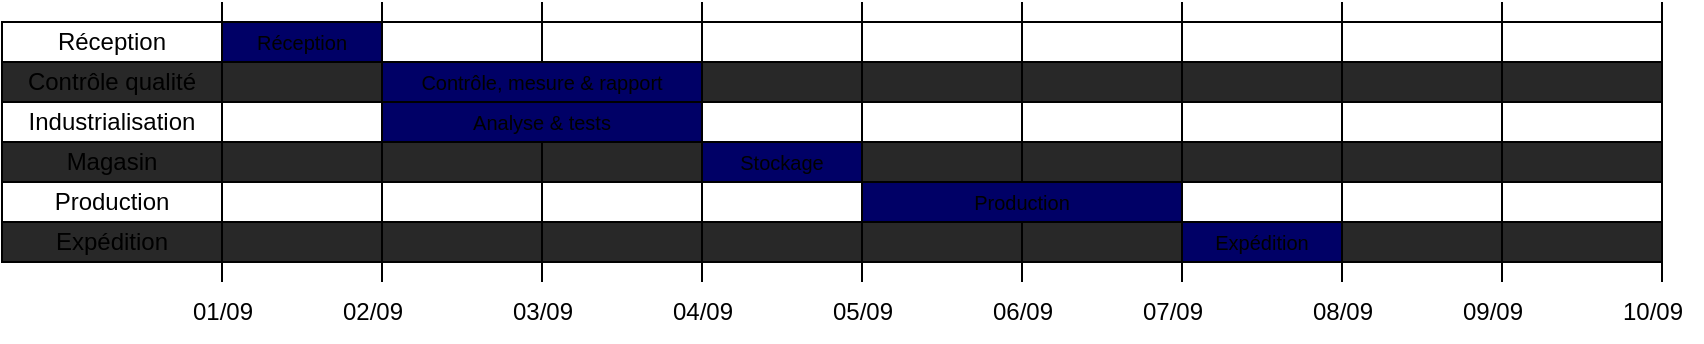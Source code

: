 <mxfile version="28.1.2">
  <diagram name="Page-1" id="AcoLENiekasxiTHqSIOo">
    <mxGraphModel dx="983" dy="580" grid="1" gridSize="10" guides="1" tooltips="1" connect="1" arrows="1" fold="1" page="1" pageScale="1" pageWidth="827" pageHeight="1169" math="0" shadow="0">
      <root>
        <mxCell id="0" />
        <mxCell id="1" parent="0" />
        <mxCell id="MMdVLe4UEXJUQT5hQaAA-15" value="" style="rounded=0;whiteSpace=wrap;html=1;" vertex="1" parent="1">
          <mxGeometry x="160" y="120" width="640" height="20" as="geometry" />
        </mxCell>
        <mxCell id="MMdVLe4UEXJUQT5hQaAA-16" value="" style="rounded=0;whiteSpace=wrap;html=1;fillColor=#282828;" vertex="1" parent="1">
          <mxGeometry x="160" y="140" width="640" height="20" as="geometry" />
        </mxCell>
        <mxCell id="MMdVLe4UEXJUQT5hQaAA-31" value="Réception" style="rounded=0;whiteSpace=wrap;html=1;" vertex="1" parent="1">
          <mxGeometry x="50" y="120" width="110" height="20" as="geometry" />
        </mxCell>
        <mxCell id="MMdVLe4UEXJUQT5hQaAA-32" value="Contrôle qualité" style="rounded=0;whiteSpace=wrap;html=1;fillColor=#282828;" vertex="1" parent="1">
          <mxGeometry x="50" y="140" width="110" height="20" as="geometry" />
        </mxCell>
        <mxCell id="MMdVLe4UEXJUQT5hQaAA-43" value="Industrialisation" style="rounded=0;whiteSpace=wrap;html=1;" vertex="1" parent="1">
          <mxGeometry x="50" y="160" width="110" height="20" as="geometry" />
        </mxCell>
        <mxCell id="MMdVLe4UEXJUQT5hQaAA-44" value="Magasin" style="rounded=0;whiteSpace=wrap;html=1;fillColor=#282828;" vertex="1" parent="1">
          <mxGeometry x="50" y="180" width="110" height="20" as="geometry" />
        </mxCell>
        <mxCell id="MMdVLe4UEXJUQT5hQaAA-45" value="Production" style="rounded=0;whiteSpace=wrap;html=1;" vertex="1" parent="1">
          <mxGeometry x="50" y="200" width="110" height="20" as="geometry" />
        </mxCell>
        <mxCell id="MMdVLe4UEXJUQT5hQaAA-46" value="Expédition" style="rounded=0;whiteSpace=wrap;html=1;fillColor=#282828;" vertex="1" parent="1">
          <mxGeometry x="50" y="220" width="110" height="20" as="geometry" />
        </mxCell>
        <mxCell id="MMdVLe4UEXJUQT5hQaAA-56" value="" style="rounded=0;whiteSpace=wrap;html=1;fillColor=#282828;" vertex="1" parent="1">
          <mxGeometry x="160" y="180" width="640" height="20" as="geometry" />
        </mxCell>
        <mxCell id="MMdVLe4UEXJUQT5hQaAA-57" value="" style="rounded=0;whiteSpace=wrap;html=1;" vertex="1" parent="1">
          <mxGeometry x="160" y="160" width="640" height="20" as="geometry" />
        </mxCell>
        <mxCell id="MMdVLe4UEXJUQT5hQaAA-60" value="" style="rounded=0;whiteSpace=wrap;html=1;fillColor=#282828;" vertex="1" parent="1">
          <mxGeometry x="160" y="220" width="640" height="20" as="geometry" />
        </mxCell>
        <mxCell id="MMdVLe4UEXJUQT5hQaAA-61" value="" style="rounded=0;whiteSpace=wrap;html=1;" vertex="1" parent="1">
          <mxGeometry x="160" y="200" width="640" height="20" as="geometry" />
        </mxCell>
        <mxCell id="MMdVLe4UEXJUQT5hQaAA-68" value="" style="endArrow=none;html=1;rounded=0;" edge="1" parent="1">
          <mxGeometry width="50" height="50" relative="1" as="geometry">
            <mxPoint x="160" y="250" as="sourcePoint" />
            <mxPoint x="160" y="110" as="targetPoint" />
          </mxGeometry>
        </mxCell>
        <mxCell id="MMdVLe4UEXJUQT5hQaAA-69" value="" style="endArrow=none;html=1;rounded=0;" edge="1" parent="1">
          <mxGeometry width="50" height="50" relative="1" as="geometry">
            <mxPoint x="240" y="250" as="sourcePoint" />
            <mxPoint x="240" y="110" as="targetPoint" />
          </mxGeometry>
        </mxCell>
        <mxCell id="MMdVLe4UEXJUQT5hQaAA-70" value="" style="endArrow=none;html=1;rounded=0;" edge="1" parent="1">
          <mxGeometry width="50" height="50" relative="1" as="geometry">
            <mxPoint x="400" y="250" as="sourcePoint" />
            <mxPoint x="400" y="110" as="targetPoint" />
          </mxGeometry>
        </mxCell>
        <mxCell id="MMdVLe4UEXJUQT5hQaAA-71" value="" style="endArrow=none;html=1;rounded=0;" edge="1" parent="1">
          <mxGeometry width="50" height="50" relative="1" as="geometry">
            <mxPoint x="320" y="250" as="sourcePoint" />
            <mxPoint x="320" y="110" as="targetPoint" />
          </mxGeometry>
        </mxCell>
        <mxCell id="MMdVLe4UEXJUQT5hQaAA-72" value="" style="endArrow=none;html=1;rounded=0;" edge="1" parent="1">
          <mxGeometry width="50" height="50" relative="1" as="geometry">
            <mxPoint x="560" y="250" as="sourcePoint" />
            <mxPoint x="560" y="110" as="targetPoint" />
          </mxGeometry>
        </mxCell>
        <mxCell id="MMdVLe4UEXJUQT5hQaAA-73" value="" style="endArrow=none;html=1;rounded=0;" edge="1" parent="1">
          <mxGeometry width="50" height="50" relative="1" as="geometry">
            <mxPoint x="480" y="250" as="sourcePoint" />
            <mxPoint x="480" y="110" as="targetPoint" />
          </mxGeometry>
        </mxCell>
        <mxCell id="MMdVLe4UEXJUQT5hQaAA-74" value="" style="endArrow=none;html=1;rounded=0;" edge="1" parent="1">
          <mxGeometry width="50" height="50" relative="1" as="geometry">
            <mxPoint x="720" y="250" as="sourcePoint" />
            <mxPoint x="720" y="110" as="targetPoint" />
          </mxGeometry>
        </mxCell>
        <mxCell id="MMdVLe4UEXJUQT5hQaAA-75" value="" style="endArrow=none;html=1;rounded=0;" edge="1" parent="1">
          <mxGeometry width="50" height="50" relative="1" as="geometry">
            <mxPoint x="640" y="250" as="sourcePoint" />
            <mxPoint x="640" y="110" as="targetPoint" />
          </mxGeometry>
        </mxCell>
        <mxCell id="MMdVLe4UEXJUQT5hQaAA-76" value="" style="endArrow=none;html=1;rounded=0;" edge="1" parent="1">
          <mxGeometry width="50" height="50" relative="1" as="geometry">
            <mxPoint x="800" y="250" as="sourcePoint" />
            <mxPoint x="800" y="110" as="targetPoint" />
          </mxGeometry>
        </mxCell>
        <mxCell id="MMdVLe4UEXJUQT5hQaAA-77" value="&lt;font style=&quot;font-size: 10px;&quot;&gt;Réception&lt;/font&gt;" style="rounded=0;whiteSpace=wrap;html=1;fillColor=#000066;" vertex="1" parent="1">
          <mxGeometry x="160" y="120" width="80" height="20" as="geometry" />
        </mxCell>
        <mxCell id="MMdVLe4UEXJUQT5hQaAA-78" value="&lt;font style=&quot;font-size: 10px;&quot;&gt;Contrôle, mesure &amp;amp; rapport&lt;/font&gt;" style="rounded=0;whiteSpace=wrap;html=1;fillColor=#000066;" vertex="1" parent="1">
          <mxGeometry x="240" y="140" width="160" height="20" as="geometry" />
        </mxCell>
        <mxCell id="MMdVLe4UEXJUQT5hQaAA-79" value="&lt;font style=&quot;font-size: 10px;&quot;&gt;Analyse &amp;amp; tests&lt;/font&gt;" style="rounded=0;whiteSpace=wrap;html=1;fillColor=#000066;" vertex="1" parent="1">
          <mxGeometry x="240" y="160" width="160" height="20" as="geometry" />
        </mxCell>
        <mxCell id="MMdVLe4UEXJUQT5hQaAA-80" value="&lt;font style=&quot;font-size: 10px;&quot;&gt;Stockage&lt;/font&gt;" style="rounded=0;whiteSpace=wrap;html=1;fillColor=#000066;" vertex="1" parent="1">
          <mxGeometry x="400" y="180" width="80" height="20" as="geometry" />
        </mxCell>
        <mxCell id="MMdVLe4UEXJUQT5hQaAA-84" value="&lt;font style=&quot;font-size: 10px;&quot;&gt;Production&lt;/font&gt;" style="rounded=0;whiteSpace=wrap;html=1;fillColor=#000066;" vertex="1" parent="1">
          <mxGeometry x="480" y="200" width="160" height="20" as="geometry" />
        </mxCell>
        <mxCell id="MMdVLe4UEXJUQT5hQaAA-86" value="" style="endArrow=none;html=1;rounded=0;" edge="1" parent="1">
          <mxGeometry width="50" height="50" relative="1" as="geometry">
            <mxPoint x="880" y="250" as="sourcePoint" />
            <mxPoint x="880" y="110" as="targetPoint" />
          </mxGeometry>
        </mxCell>
        <mxCell id="MMdVLe4UEXJUQT5hQaAA-88" value="" style="rounded=0;whiteSpace=wrap;html=1;" vertex="1" parent="1">
          <mxGeometry x="800" y="120" width="80" height="20" as="geometry" />
        </mxCell>
        <mxCell id="MMdVLe4UEXJUQT5hQaAA-89" value="" style="rounded=0;whiteSpace=wrap;html=1;fillColor=#282828;" vertex="1" parent="1">
          <mxGeometry x="800" y="140" width="80" height="20" as="geometry" />
        </mxCell>
        <mxCell id="MMdVLe4UEXJUQT5hQaAA-90" value="" style="rounded=0;whiteSpace=wrap;html=1;" vertex="1" parent="1">
          <mxGeometry x="800" y="160" width="80" height="20" as="geometry" />
        </mxCell>
        <mxCell id="MMdVLe4UEXJUQT5hQaAA-91" value="" style="rounded=0;whiteSpace=wrap;html=1;fillColor=#282828;" vertex="1" parent="1">
          <mxGeometry x="800" y="180" width="80" height="20" as="geometry" />
        </mxCell>
        <mxCell id="MMdVLe4UEXJUQT5hQaAA-94" value="" style="rounded=0;whiteSpace=wrap;html=1;fillColor=#282828;" vertex="1" parent="1">
          <mxGeometry x="800" y="220" width="80" height="20" as="geometry" />
        </mxCell>
        <mxCell id="MMdVLe4UEXJUQT5hQaAA-95" value="" style="rounded=0;whiteSpace=wrap;html=1;" vertex="1" parent="1">
          <mxGeometry x="800" y="200" width="80" height="20" as="geometry" />
        </mxCell>
        <mxCell id="MMdVLe4UEXJUQT5hQaAA-102" value="&lt;font style=&quot;font-size: 10px;&quot;&gt;Expédition&lt;/font&gt;" style="rounded=0;whiteSpace=wrap;html=1;fillColor=#000066;" vertex="1" parent="1">
          <mxGeometry x="640" y="220" width="80" height="20" as="geometry" />
        </mxCell>
        <mxCell id="MMdVLe4UEXJUQT5hQaAA-103" value="01/09" style="text;html=1;align=center;verticalAlign=middle;resizable=0;points=[];autosize=1;strokeColor=none;fillColor=none;" vertex="1" parent="1">
          <mxGeometry x="135" y="250" width="50" height="30" as="geometry" />
        </mxCell>
        <mxCell id="MMdVLe4UEXJUQT5hQaAA-104" value="02/09" style="text;html=1;align=center;verticalAlign=middle;resizable=0;points=[];autosize=1;strokeColor=none;fillColor=none;" vertex="1" parent="1">
          <mxGeometry x="210" y="250" width="50" height="30" as="geometry" />
        </mxCell>
        <mxCell id="MMdVLe4UEXJUQT5hQaAA-105" value="04/09" style="text;html=1;align=center;verticalAlign=middle;resizable=0;points=[];autosize=1;strokeColor=none;fillColor=none;" vertex="1" parent="1">
          <mxGeometry x="375" y="250" width="50" height="30" as="geometry" />
        </mxCell>
        <mxCell id="MMdVLe4UEXJUQT5hQaAA-106" value="03/09" style="text;html=1;align=center;verticalAlign=middle;resizable=0;points=[];autosize=1;strokeColor=none;fillColor=none;" vertex="1" parent="1">
          <mxGeometry x="295" y="250" width="50" height="30" as="geometry" />
        </mxCell>
        <mxCell id="MMdVLe4UEXJUQT5hQaAA-107" value="05/09" style="text;html=1;align=center;verticalAlign=middle;resizable=0;points=[];autosize=1;strokeColor=none;fillColor=none;" vertex="1" parent="1">
          <mxGeometry x="455" y="250" width="50" height="30" as="geometry" />
        </mxCell>
        <mxCell id="MMdVLe4UEXJUQT5hQaAA-108" value="06/09" style="text;html=1;align=center;verticalAlign=middle;resizable=0;points=[];autosize=1;strokeColor=none;fillColor=none;" vertex="1" parent="1">
          <mxGeometry x="535" y="250" width="50" height="30" as="geometry" />
        </mxCell>
        <mxCell id="MMdVLe4UEXJUQT5hQaAA-109" value="07/09" style="text;html=1;align=center;verticalAlign=middle;resizable=0;points=[];autosize=1;strokeColor=none;fillColor=none;" vertex="1" parent="1">
          <mxGeometry x="610" y="250" width="50" height="30" as="geometry" />
        </mxCell>
        <mxCell id="MMdVLe4UEXJUQT5hQaAA-111" value="08/09" style="text;html=1;align=center;verticalAlign=middle;resizable=0;points=[];autosize=1;strokeColor=none;fillColor=none;" vertex="1" parent="1">
          <mxGeometry x="695" y="250" width="50" height="30" as="geometry" />
        </mxCell>
        <mxCell id="MMdVLe4UEXJUQT5hQaAA-113" value="09/09" style="text;html=1;align=center;verticalAlign=middle;resizable=0;points=[];autosize=1;strokeColor=none;fillColor=none;" vertex="1" parent="1">
          <mxGeometry x="770" y="250" width="50" height="30" as="geometry" />
        </mxCell>
        <mxCell id="MMdVLe4UEXJUQT5hQaAA-114" value="10/09" style="text;html=1;align=center;verticalAlign=middle;resizable=0;points=[];autosize=1;strokeColor=none;fillColor=none;" vertex="1" parent="1">
          <mxGeometry x="850" y="250" width="50" height="30" as="geometry" />
        </mxCell>
      </root>
    </mxGraphModel>
  </diagram>
</mxfile>
